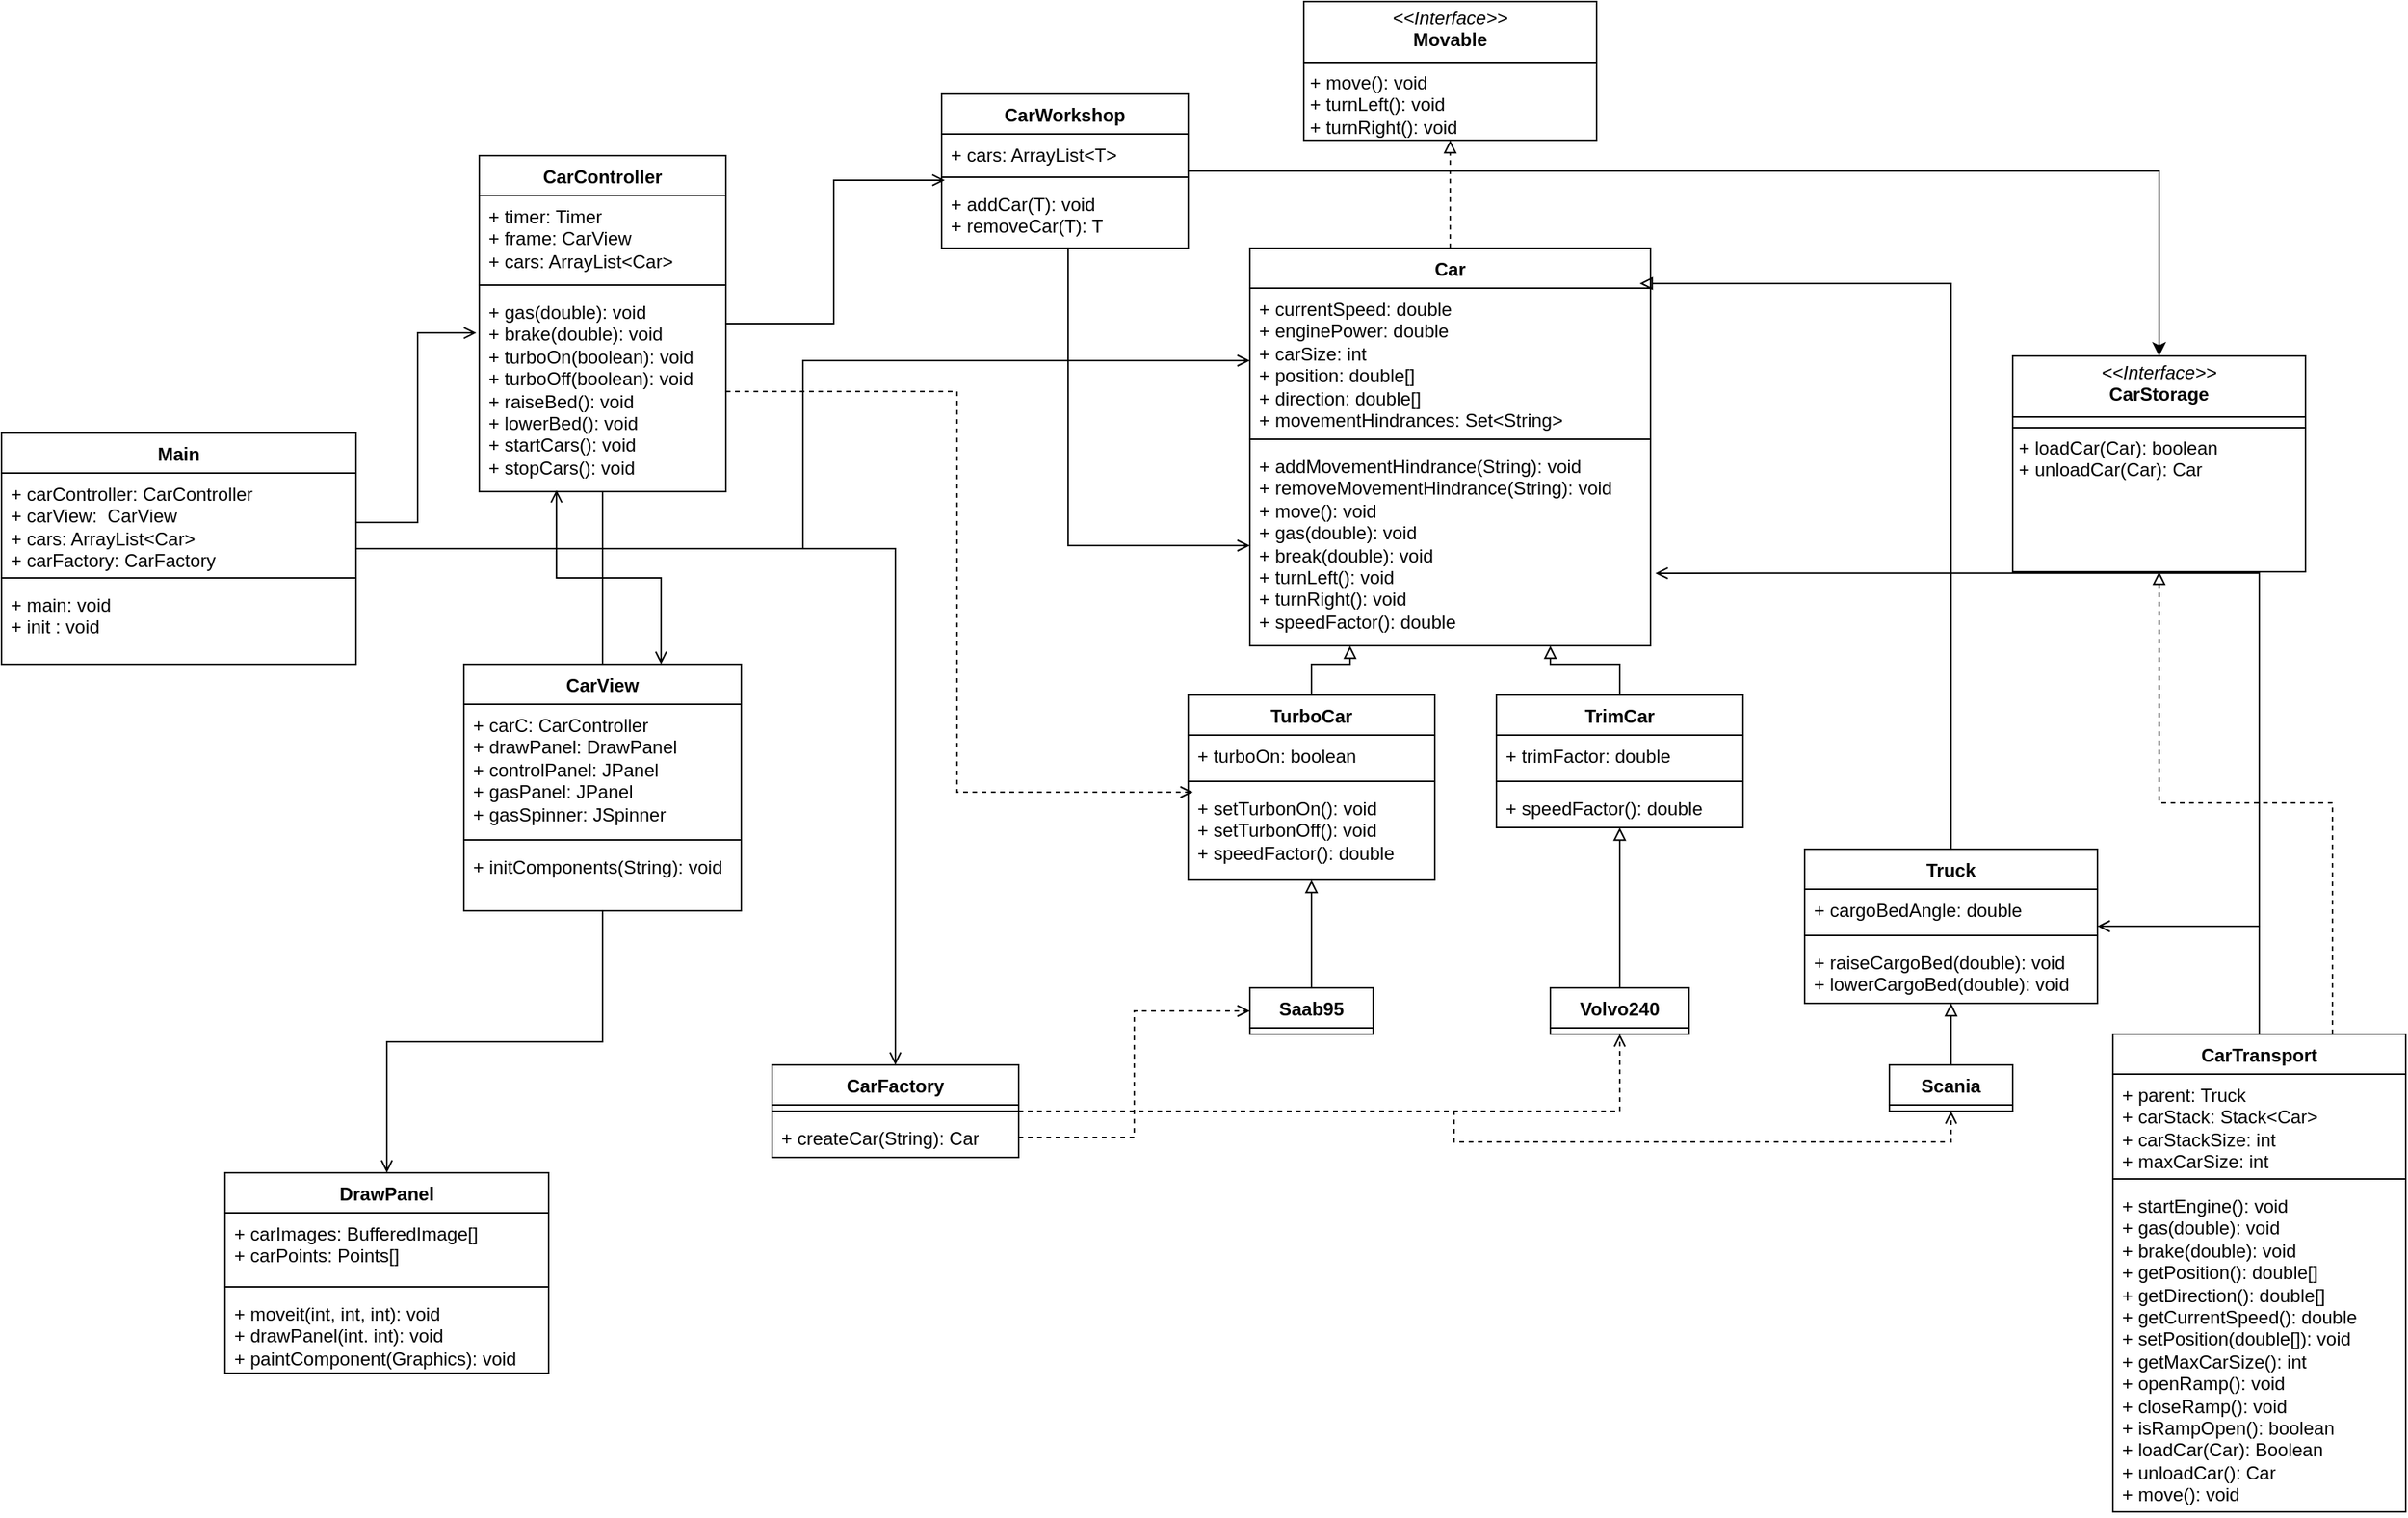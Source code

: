 <mxfile version="26.0.14">
  <diagram name="Page-1" id="e7e014a7-5840-1c2e-5031-d8a46d1fe8dd">
    <mxGraphModel dx="3138" dy="1755" grid="1" gridSize="10" guides="1" tooltips="1" connect="1" arrows="1" fold="1" page="1" pageScale="1" pageWidth="1169" pageHeight="826" background="none" math="0" shadow="0">
      <root>
        <mxCell id="0" />
        <mxCell id="1" parent="0" />
        <mxCell id="U5L8bIT946rRlEJdHNtD-132" style="edgeStyle=orthogonalEdgeStyle;rounded=0;orthogonalLoop=1;jettySize=auto;html=1;exitX=0.5;exitY=0;exitDx=0;exitDy=0;entryX=0.5;entryY=1;entryDx=0;entryDy=0;endArrow=block;endFill=0;dashed=1;" parent="1" source="U5L8bIT946rRlEJdHNtD-73" target="U5L8bIT946rRlEJdHNtD-166" edge="1">
          <mxGeometry relative="1" as="geometry">
            <mxPoint x="570" y="-180" as="targetPoint" />
          </mxGeometry>
        </mxCell>
        <mxCell id="U5L8bIT946rRlEJdHNtD-73" value="Car" style="swimlane;fontStyle=1;align=center;verticalAlign=top;childLayout=stackLayout;horizontal=1;startSize=26;horizontalStack=0;resizeParent=1;resizeParentMax=0;resizeLast=0;collapsible=1;marginBottom=0;whiteSpace=wrap;html=1;" parent="1" vertex="1">
          <mxGeometry x="440" y="-30" width="260" height="258" as="geometry" />
        </mxCell>
        <mxCell id="U5L8bIT946rRlEJdHNtD-74" value="&lt;div&gt;+ currentSpeed: double&lt;/div&gt;&lt;div&gt;+ enginePower: double&lt;/div&gt;&lt;div&gt;+ carSize: int&lt;div&gt;&lt;/div&gt;&lt;div&gt;+ position: double[]&lt;/div&gt;&lt;div&gt;+ direction: double[]&lt;div&gt;+ movementHindrances: Set&amp;lt;String&amp;gt;&lt;/div&gt;&lt;/div&gt;&lt;/div&gt;" style="text;strokeColor=none;fillColor=none;align=left;verticalAlign=top;spacingLeft=4;spacingRight=4;overflow=hidden;rotatable=0;points=[[0,0.5],[1,0.5]];portConstraint=eastwest;whiteSpace=wrap;html=1;" parent="U5L8bIT946rRlEJdHNtD-73" vertex="1">
          <mxGeometry y="26" width="260" height="94" as="geometry" />
        </mxCell>
        <mxCell id="U5L8bIT946rRlEJdHNtD-75" value="" style="line;strokeWidth=1;fillColor=none;align=left;verticalAlign=middle;spacingTop=-1;spacingLeft=3;spacingRight=3;rotatable=0;labelPosition=right;points=[];portConstraint=eastwest;strokeColor=inherit;" parent="U5L8bIT946rRlEJdHNtD-73" vertex="1">
          <mxGeometry y="120" width="260" height="8" as="geometry" />
        </mxCell>
        <mxCell id="U5L8bIT946rRlEJdHNtD-76" value="&lt;div&gt;+ addMovementHindrance(String): void&lt;/div&gt;&lt;div&gt;&lt;div&gt;+ removeMovementHindrance(String): void&lt;br&gt;&lt;div&gt;+ move(): void&lt;/div&gt;&lt;div&gt;&lt;div&gt;+ gas(double): void&lt;/div&gt;&lt;div&gt;&lt;div&gt;+ break(double): void&lt;/div&gt;&lt;div&gt;+ turnLeft(): void&lt;/div&gt;&lt;div&gt;+ turnRight(): void&lt;/div&gt;&lt;/div&gt;+ speedFactor(): double&lt;/div&gt;&lt;/div&gt;&lt;/div&gt;" style="text;strokeColor=none;fillColor=none;align=left;verticalAlign=top;spacingLeft=4;spacingRight=4;overflow=hidden;rotatable=0;points=[[0,0.5],[1,0.5]];portConstraint=eastwest;whiteSpace=wrap;html=1;" parent="U5L8bIT946rRlEJdHNtD-73" vertex="1">
          <mxGeometry y="128" width="260" height="130" as="geometry" />
        </mxCell>
        <mxCell id="U5L8bIT946rRlEJdHNtD-78" value="&lt;div&gt;CarController&lt;/div&gt;" style="swimlane;fontStyle=1;align=center;verticalAlign=top;childLayout=stackLayout;horizontal=1;startSize=26;horizontalStack=0;resizeParent=1;resizeParentMax=0;resizeLast=0;collapsible=1;marginBottom=0;whiteSpace=wrap;html=1;" parent="1" vertex="1">
          <mxGeometry x="-60" y="-90" width="160" height="218" as="geometry" />
        </mxCell>
        <mxCell id="U5L8bIT946rRlEJdHNtD-79" value="&lt;div&gt;+ timer: Timer&lt;/div&gt;&lt;div&gt;+ frame: CarView&lt;/div&gt;&lt;div&gt;+ cars: ArrayList&amp;lt;Car&amp;gt;&lt;/div&gt;" style="text;strokeColor=none;fillColor=none;align=left;verticalAlign=top;spacingLeft=4;spacingRight=4;overflow=hidden;rotatable=0;points=[[0,0.5],[1,0.5]];portConstraint=eastwest;whiteSpace=wrap;html=1;" parent="U5L8bIT946rRlEJdHNtD-78" vertex="1">
          <mxGeometry y="26" width="160" height="54" as="geometry" />
        </mxCell>
        <mxCell id="U5L8bIT946rRlEJdHNtD-80" value="" style="line;strokeWidth=1;fillColor=none;align=left;verticalAlign=middle;spacingTop=-1;spacingLeft=3;spacingRight=3;rotatable=0;labelPosition=right;points=[];portConstraint=eastwest;strokeColor=inherit;" parent="U5L8bIT946rRlEJdHNtD-78" vertex="1">
          <mxGeometry y="80" width="160" height="8" as="geometry" />
        </mxCell>
        <mxCell id="U5L8bIT946rRlEJdHNtD-81" value="&lt;div&gt;+ gas(double): void&lt;/div&gt;&lt;div&gt;+ brake(double): void&lt;/div&gt;&lt;div&gt;+ turboOn(boolean): void&lt;/div&gt;&lt;div&gt;+ turboOff(boolean): void&lt;/div&gt;&lt;div&gt;+ raiseBed(): void&lt;/div&gt;&lt;div&gt;+ lowerBed(): void&lt;/div&gt;&lt;div&gt;+ startCars(): void&lt;/div&gt;&lt;div&gt;+ stopCars(): void&lt;/div&gt;" style="text;strokeColor=none;fillColor=none;align=left;verticalAlign=top;spacingLeft=4;spacingRight=4;overflow=hidden;rotatable=0;points=[[0,0.5],[1,0.5]];portConstraint=eastwest;whiteSpace=wrap;html=1;" parent="U5L8bIT946rRlEJdHNtD-78" vertex="1">
          <mxGeometry y="88" width="160" height="130" as="geometry" />
        </mxCell>
        <mxCell id="U5L8bIT946rRlEJdHNtD-142" style="edgeStyle=orthogonalEdgeStyle;rounded=0;orthogonalLoop=1;jettySize=auto;html=1;exitX=0.5;exitY=0;exitDx=0;exitDy=0;entryX=1;entryY=0.5;entryDx=0;entryDy=0;endArrow=open;endFill=0;" parent="1" source="U5L8bIT946rRlEJdHNtD-86" target="U5L8bIT946rRlEJdHNtD-134" edge="1">
          <mxGeometry relative="1" as="geometry" />
        </mxCell>
        <mxCell id="U5L8bIT946rRlEJdHNtD-146" style="edgeStyle=orthogonalEdgeStyle;rounded=0;orthogonalLoop=1;jettySize=auto;html=1;exitX=0.75;exitY=0;exitDx=0;exitDy=0;endArrow=block;endFill=0;dashed=1;" parent="1" source="U5L8bIT946rRlEJdHNtD-86" target="VItDokl8U09HRBnzPB0M-2" edge="1">
          <mxGeometry relative="1" as="geometry" />
        </mxCell>
        <mxCell id="U5L8bIT946rRlEJdHNtD-86" value="CarTransport" style="swimlane;fontStyle=1;align=center;verticalAlign=top;childLayout=stackLayout;horizontal=1;startSize=26;horizontalStack=0;resizeParent=1;resizeParentMax=0;resizeLast=0;collapsible=1;marginBottom=0;whiteSpace=wrap;html=1;" parent="1" vertex="1">
          <mxGeometry x="1000" y="480" width="190" height="310" as="geometry" />
        </mxCell>
        <mxCell id="U5L8bIT946rRlEJdHNtD-87" value="&lt;div&gt;+ parent: Truck&lt;/div&gt;&lt;div&gt;+ carStack: Stack&amp;lt;Car&amp;gt;&lt;/div&gt;&lt;div&gt;+ carStackSize: int&lt;/div&gt;&lt;div&gt;+ maxCarSize: int&lt;/div&gt;" style="text;strokeColor=none;fillColor=none;align=left;verticalAlign=top;spacingLeft=4;spacingRight=4;overflow=hidden;rotatable=0;points=[[0,0.5],[1,0.5]];portConstraint=eastwest;whiteSpace=wrap;html=1;" parent="U5L8bIT946rRlEJdHNtD-86" vertex="1">
          <mxGeometry y="26" width="190" height="64" as="geometry" />
        </mxCell>
        <mxCell id="U5L8bIT946rRlEJdHNtD-88" value="" style="line;strokeWidth=1;fillColor=none;align=left;verticalAlign=middle;spacingTop=-1;spacingLeft=3;spacingRight=3;rotatable=0;labelPosition=right;points=[];portConstraint=eastwest;strokeColor=inherit;" parent="U5L8bIT946rRlEJdHNtD-86" vertex="1">
          <mxGeometry y="90" width="190" height="8" as="geometry" />
        </mxCell>
        <mxCell id="U5L8bIT946rRlEJdHNtD-89" value="&lt;div&gt;+ startEngine(): void&lt;/div&gt;&lt;div&gt;+ gas(double): void&lt;/div&gt;&lt;div&gt;+ brake(double): void&lt;/div&gt;&lt;div&gt;+ getPosition(): double[]&lt;/div&gt;&lt;div&gt;&lt;div&gt;&lt;/div&gt;&lt;div&gt;+ getDirection(): double[]&lt;/div&gt;&lt;div&gt;&lt;div&gt;&lt;/div&gt;&lt;div&gt;+ getCurrentSpeed(): double&lt;/div&gt;&lt;div&gt;&lt;div&gt;&lt;/div&gt;&lt;div&gt;+ setPosition(double[]): void&lt;/div&gt;+ getMaxCarSize(): int&lt;/div&gt;&lt;div&gt;+ openRamp(): void&lt;/div&gt;&lt;div&gt;+ closeRamp(): void&lt;/div&gt;&lt;div&gt;+ isRampOpen(): boolean&lt;/div&gt;&lt;div&gt;+ loadCar(Car): Boolean&lt;/div&gt;&lt;div&gt;+ unloadCar(): Car&lt;/div&gt;&lt;div&gt;+ move(): void&lt;/div&gt;&lt;/div&gt;&lt;/div&gt;" style="text;strokeColor=none;fillColor=none;align=left;verticalAlign=top;spacingLeft=4;spacingRight=4;overflow=hidden;rotatable=0;points=[[0,0.5],[1,0.5]];portConstraint=eastwest;whiteSpace=wrap;html=1;" parent="U5L8bIT946rRlEJdHNtD-86" vertex="1">
          <mxGeometry y="98" width="190" height="212" as="geometry" />
        </mxCell>
        <mxCell id="gGL1FDJAf9ieCwToNdoj-7" style="edgeStyle=orthogonalEdgeStyle;rounded=0;orthogonalLoop=1;jettySize=auto;html=1;endArrow=open;endFill=0;" parent="1" source="U5L8bIT946rRlEJdHNtD-90" target="U5L8bIT946rRlEJdHNtD-98" edge="1">
          <mxGeometry relative="1" as="geometry" />
        </mxCell>
        <mxCell id="U5L8bIT946rRlEJdHNtD-90" value="CarView" style="swimlane;fontStyle=1;align=center;verticalAlign=top;childLayout=stackLayout;horizontal=1;startSize=26;horizontalStack=0;resizeParent=1;resizeParentMax=0;resizeLast=0;collapsible=1;marginBottom=0;whiteSpace=wrap;html=1;" parent="1" vertex="1">
          <mxGeometry x="-70" y="240" width="180" height="160" as="geometry" />
        </mxCell>
        <mxCell id="U5L8bIT946rRlEJdHNtD-91" value="&lt;div&gt;+ carC: CarController&lt;/div&gt;&lt;div&gt;+ drawPanel: DrawPanel&lt;/div&gt;&lt;div&gt;+ controlPanel: JPanel&lt;/div&gt;&lt;div&gt;&lt;div&gt;+ gasPanel: JPanel&lt;/div&gt;&lt;div&gt;&lt;div&gt;+ gasSpinner: JSpinner&lt;/div&gt;&lt;br&gt;&lt;/div&gt;&lt;/div&gt;" style="text;strokeColor=none;fillColor=none;align=left;verticalAlign=top;spacingLeft=4;spacingRight=4;overflow=hidden;rotatable=0;points=[[0,0.5],[1,0.5]];portConstraint=eastwest;whiteSpace=wrap;html=1;" parent="U5L8bIT946rRlEJdHNtD-90" vertex="1">
          <mxGeometry y="26" width="180" height="84" as="geometry" />
        </mxCell>
        <mxCell id="U5L8bIT946rRlEJdHNtD-92" value="" style="line;strokeWidth=1;fillColor=none;align=left;verticalAlign=middle;spacingTop=-1;spacingLeft=3;spacingRight=3;rotatable=0;labelPosition=right;points=[];portConstraint=eastwest;strokeColor=inherit;" parent="U5L8bIT946rRlEJdHNtD-90" vertex="1">
          <mxGeometry y="110" width="180" height="8" as="geometry" />
        </mxCell>
        <mxCell id="U5L8bIT946rRlEJdHNtD-93" value="&lt;div&gt;+ initComponents(String): void&lt;/div&gt;" style="text;strokeColor=none;fillColor=none;align=left;verticalAlign=top;spacingLeft=4;spacingRight=4;overflow=hidden;rotatable=0;points=[[0,0.5],[1,0.5]];portConstraint=eastwest;whiteSpace=wrap;html=1;" parent="U5L8bIT946rRlEJdHNtD-90" vertex="1">
          <mxGeometry y="118" width="180" height="42" as="geometry" />
        </mxCell>
        <mxCell id="U5L8bIT946rRlEJdHNtD-143" style="edgeStyle=orthogonalEdgeStyle;rounded=0;orthogonalLoop=1;jettySize=auto;html=1;exitX=0.513;exitY=1;exitDx=0;exitDy=0;entryX=0;entryY=0.5;entryDx=0;entryDy=0;endArrow=open;endFill=0;exitPerimeter=0;" parent="1" source="U5L8bIT946rRlEJdHNtD-97" target="U5L8bIT946rRlEJdHNtD-76" edge="1">
          <mxGeometry relative="1" as="geometry">
            <mxPoint x="480" y="180" as="targetPoint" />
          </mxGeometry>
        </mxCell>
        <mxCell id="VItDokl8U09HRBnzPB0M-10" style="edgeStyle=orthogonalEdgeStyle;rounded=0;orthogonalLoop=1;jettySize=auto;html=1;" parent="1" source="U5L8bIT946rRlEJdHNtD-94" target="VItDokl8U09HRBnzPB0M-2" edge="1">
          <mxGeometry relative="1" as="geometry" />
        </mxCell>
        <mxCell id="U5L8bIT946rRlEJdHNtD-94" value="CarWorkshop" style="swimlane;fontStyle=1;align=center;verticalAlign=top;childLayout=stackLayout;horizontal=1;startSize=26;horizontalStack=0;resizeParent=1;resizeParentMax=0;resizeLast=0;collapsible=1;marginBottom=0;whiteSpace=wrap;html=1;" parent="1" vertex="1">
          <mxGeometry x="240" y="-130" width="160" height="100" as="geometry" />
        </mxCell>
        <mxCell id="U5L8bIT946rRlEJdHNtD-95" value="&lt;div&gt;+ cars: ArrayList&amp;lt;T&amp;gt;&lt;/div&gt;" style="text;strokeColor=none;fillColor=none;align=left;verticalAlign=top;spacingLeft=4;spacingRight=4;overflow=hidden;rotatable=0;points=[[0,0.5],[1,0.5]];portConstraint=eastwest;whiteSpace=wrap;html=1;" parent="U5L8bIT946rRlEJdHNtD-94" vertex="1">
          <mxGeometry y="26" width="160" height="24" as="geometry" />
        </mxCell>
        <mxCell id="U5L8bIT946rRlEJdHNtD-96" value="" style="line;strokeWidth=1;fillColor=none;align=left;verticalAlign=middle;spacingTop=-1;spacingLeft=3;spacingRight=3;rotatable=0;labelPosition=right;points=[];portConstraint=eastwest;strokeColor=inherit;" parent="U5L8bIT946rRlEJdHNtD-94" vertex="1">
          <mxGeometry y="50" width="160" height="8" as="geometry" />
        </mxCell>
        <mxCell id="U5L8bIT946rRlEJdHNtD-97" value="&lt;div&gt;+ addCar(T): void&lt;/div&gt;&lt;div&gt;+ removeCar(T): T&lt;/div&gt;" style="text;strokeColor=none;fillColor=none;align=left;verticalAlign=top;spacingLeft=4;spacingRight=4;overflow=hidden;rotatable=0;points=[[0,0.5],[1,0.5]];portConstraint=eastwest;whiteSpace=wrap;html=1;" parent="U5L8bIT946rRlEJdHNtD-94" vertex="1">
          <mxGeometry y="58" width="160" height="42" as="geometry" />
        </mxCell>
        <mxCell id="U5L8bIT946rRlEJdHNtD-98" value="DrawPanel" style="swimlane;fontStyle=1;align=center;verticalAlign=top;childLayout=stackLayout;horizontal=1;startSize=26;horizontalStack=0;resizeParent=1;resizeParentMax=0;resizeLast=0;collapsible=1;marginBottom=0;whiteSpace=wrap;html=1;" parent="1" vertex="1">
          <mxGeometry x="-225" y="570" width="210" height="130" as="geometry" />
        </mxCell>
        <mxCell id="U5L8bIT946rRlEJdHNtD-99" value="&lt;div&gt;+ carImages: BufferedImage[]&lt;/div&gt;&lt;div&gt;+ carPoints: Points[]&lt;/div&gt;" style="text;strokeColor=none;fillColor=none;align=left;verticalAlign=top;spacingLeft=4;spacingRight=4;overflow=hidden;rotatable=0;points=[[0,0.5],[1,0.5]];portConstraint=eastwest;whiteSpace=wrap;html=1;" parent="U5L8bIT946rRlEJdHNtD-98" vertex="1">
          <mxGeometry y="26" width="210" height="44" as="geometry" />
        </mxCell>
        <mxCell id="U5L8bIT946rRlEJdHNtD-100" value="" style="line;strokeWidth=1;fillColor=none;align=left;verticalAlign=middle;spacingTop=-1;spacingLeft=3;spacingRight=3;rotatable=0;labelPosition=right;points=[];portConstraint=eastwest;strokeColor=inherit;" parent="U5L8bIT946rRlEJdHNtD-98" vertex="1">
          <mxGeometry y="70" width="210" height="8" as="geometry" />
        </mxCell>
        <mxCell id="U5L8bIT946rRlEJdHNtD-101" value="&lt;div&gt;+ moveit(int, int, int): void&lt;/div&gt;&lt;div&gt;+ drawPanel(int. int): void&lt;/div&gt;&lt;div&gt;+ paintComponent(Graphics): void&lt;/div&gt;" style="text;strokeColor=none;fillColor=none;align=left;verticalAlign=top;spacingLeft=4;spacingRight=4;overflow=hidden;rotatable=0;points=[[0,0.5],[1,0.5]];portConstraint=eastwest;whiteSpace=wrap;html=1;" parent="U5L8bIT946rRlEJdHNtD-98" vertex="1">
          <mxGeometry y="78" width="210" height="52" as="geometry" />
        </mxCell>
        <mxCell id="U5L8bIT946rRlEJdHNtD-130" style="edgeStyle=orthogonalEdgeStyle;rounded=0;orthogonalLoop=1;jettySize=auto;html=1;exitX=0.5;exitY=0;exitDx=0;exitDy=0;entryX=0.5;entryY=1;entryDx=0;entryDy=0;endArrow=block;endFill=0;" parent="1" source="U5L8bIT946rRlEJdHNtD-103" target="U5L8bIT946rRlEJdHNtD-115" edge="1">
          <mxGeometry relative="1" as="geometry" />
        </mxCell>
        <mxCell id="U5L8bIT946rRlEJdHNtD-103" value="Saab95" style="swimlane;fontStyle=1;align=center;verticalAlign=top;childLayout=stackLayout;horizontal=1;startSize=26;horizontalStack=0;resizeParent=1;resizeParentMax=0;resizeLast=0;collapsible=1;marginBottom=0;whiteSpace=wrap;html=1;" parent="1" vertex="1" collapsed="1">
          <mxGeometry x="440" y="450" width="80" height="30" as="geometry">
            <mxRectangle x="400" y="360" width="160" height="86" as="alternateBounds" />
          </mxGeometry>
        </mxCell>
        <mxCell id="U5L8bIT946rRlEJdHNtD-104" value="+ field: type" style="text;strokeColor=none;fillColor=none;align=left;verticalAlign=top;spacingLeft=4;spacingRight=4;overflow=hidden;rotatable=0;points=[[0,0.5],[1,0.5]];portConstraint=eastwest;whiteSpace=wrap;html=1;" parent="U5L8bIT946rRlEJdHNtD-103" vertex="1">
          <mxGeometry y="26" width="160" height="26" as="geometry" />
        </mxCell>
        <mxCell id="U5L8bIT946rRlEJdHNtD-105" value="" style="line;strokeWidth=1;fillColor=none;align=left;verticalAlign=middle;spacingTop=-1;spacingLeft=3;spacingRight=3;rotatable=0;labelPosition=right;points=[];portConstraint=eastwest;strokeColor=inherit;" parent="U5L8bIT946rRlEJdHNtD-103" vertex="1">
          <mxGeometry y="52" width="160" height="8" as="geometry" />
        </mxCell>
        <mxCell id="U5L8bIT946rRlEJdHNtD-106" value="+ method(type): type" style="text;strokeColor=none;fillColor=none;align=left;verticalAlign=top;spacingLeft=4;spacingRight=4;overflow=hidden;rotatable=0;points=[[0,0.5],[1,0.5]];portConstraint=eastwest;whiteSpace=wrap;html=1;" parent="U5L8bIT946rRlEJdHNtD-103" vertex="1">
          <mxGeometry y="60" width="160" height="26" as="geometry" />
        </mxCell>
        <mxCell id="U5L8bIT946rRlEJdHNtD-140" style="edgeStyle=orthogonalEdgeStyle;rounded=0;orthogonalLoop=1;jettySize=auto;html=1;exitX=0.5;exitY=0;exitDx=0;exitDy=0;entryX=0.5;entryY=1;entryDx=0;entryDy=0;endArrow=block;endFill=0;" parent="1" source="U5L8bIT946rRlEJdHNtD-107" target="U5L8bIT946rRlEJdHNtD-134" edge="1">
          <mxGeometry relative="1" as="geometry" />
        </mxCell>
        <mxCell id="U5L8bIT946rRlEJdHNtD-107" value="Scania" style="swimlane;fontStyle=1;align=center;verticalAlign=top;childLayout=stackLayout;horizontal=1;startSize=26;horizontalStack=0;resizeParent=1;resizeParentMax=0;resizeLast=0;collapsible=1;marginBottom=0;whiteSpace=wrap;html=1;" parent="1" vertex="1" collapsed="1">
          <mxGeometry x="855" y="500" width="80" height="30" as="geometry">
            <mxRectangle x="800" y="480" width="160" height="86" as="alternateBounds" />
          </mxGeometry>
        </mxCell>
        <mxCell id="U5L8bIT946rRlEJdHNtD-108" value="+ field: type" style="text;strokeColor=none;fillColor=none;align=left;verticalAlign=top;spacingLeft=4;spacingRight=4;overflow=hidden;rotatable=0;points=[[0,0.5],[1,0.5]];portConstraint=eastwest;whiteSpace=wrap;html=1;" parent="U5L8bIT946rRlEJdHNtD-107" vertex="1">
          <mxGeometry y="26" width="160" height="26" as="geometry" />
        </mxCell>
        <mxCell id="U5L8bIT946rRlEJdHNtD-109" value="" style="line;strokeWidth=1;fillColor=none;align=left;verticalAlign=middle;spacingTop=-1;spacingLeft=3;spacingRight=3;rotatable=0;labelPosition=right;points=[];portConstraint=eastwest;strokeColor=inherit;" parent="U5L8bIT946rRlEJdHNtD-107" vertex="1">
          <mxGeometry y="52" width="160" height="8" as="geometry" />
        </mxCell>
        <mxCell id="U5L8bIT946rRlEJdHNtD-110" value="+ method(type): type" style="text;strokeColor=none;fillColor=none;align=left;verticalAlign=top;spacingLeft=4;spacingRight=4;overflow=hidden;rotatable=0;points=[[0,0.5],[1,0.5]];portConstraint=eastwest;whiteSpace=wrap;html=1;" parent="U5L8bIT946rRlEJdHNtD-107" vertex="1">
          <mxGeometry y="60" width="160" height="26" as="geometry" />
        </mxCell>
        <mxCell id="U5L8bIT946rRlEJdHNtD-128" style="edgeStyle=orthogonalEdgeStyle;rounded=0;orthogonalLoop=1;jettySize=auto;html=1;exitX=0.5;exitY=0;exitDx=0;exitDy=0;entryX=0.75;entryY=1;entryDx=0;entryDy=0;endArrow=block;endFill=0;" parent="1" source="U5L8bIT946rRlEJdHNtD-111" target="U5L8bIT946rRlEJdHNtD-73" edge="1">
          <mxGeometry relative="1" as="geometry" />
        </mxCell>
        <mxCell id="U5L8bIT946rRlEJdHNtD-111" value="TrimCar" style="swimlane;fontStyle=1;align=center;verticalAlign=top;childLayout=stackLayout;horizontal=1;startSize=26;horizontalStack=0;resizeParent=1;resizeParentMax=0;resizeLast=0;collapsible=1;marginBottom=0;whiteSpace=wrap;html=1;" parent="1" vertex="1">
          <mxGeometry x="600" y="260" width="160" height="86" as="geometry" />
        </mxCell>
        <mxCell id="U5L8bIT946rRlEJdHNtD-112" value="+ trimFactor: double" style="text;strokeColor=none;fillColor=none;align=left;verticalAlign=top;spacingLeft=4;spacingRight=4;overflow=hidden;rotatable=0;points=[[0,0.5],[1,0.5]];portConstraint=eastwest;whiteSpace=wrap;html=1;" parent="U5L8bIT946rRlEJdHNtD-111" vertex="1">
          <mxGeometry y="26" width="160" height="26" as="geometry" />
        </mxCell>
        <mxCell id="U5L8bIT946rRlEJdHNtD-113" value="" style="line;strokeWidth=1;fillColor=none;align=left;verticalAlign=middle;spacingTop=-1;spacingLeft=3;spacingRight=3;rotatable=0;labelPosition=right;points=[];portConstraint=eastwest;strokeColor=inherit;" parent="U5L8bIT946rRlEJdHNtD-111" vertex="1">
          <mxGeometry y="52" width="160" height="8" as="geometry" />
        </mxCell>
        <mxCell id="U5L8bIT946rRlEJdHNtD-114" value="+ speedFactor(): double" style="text;strokeColor=none;fillColor=none;align=left;verticalAlign=top;spacingLeft=4;spacingRight=4;overflow=hidden;rotatable=0;points=[[0,0.5],[1,0.5]];portConstraint=eastwest;whiteSpace=wrap;html=1;" parent="U5L8bIT946rRlEJdHNtD-111" vertex="1">
          <mxGeometry y="60" width="160" height="26" as="geometry" />
        </mxCell>
        <mxCell id="U5L8bIT946rRlEJdHNtD-129" style="edgeStyle=orthogonalEdgeStyle;rounded=0;orthogonalLoop=1;jettySize=auto;html=1;exitX=0.5;exitY=0;exitDx=0;exitDy=0;entryX=0.25;entryY=1;entryDx=0;entryDy=0;endArrow=block;endFill=0;" parent="1" source="U5L8bIT946rRlEJdHNtD-115" target="U5L8bIT946rRlEJdHNtD-73" edge="1">
          <mxGeometry relative="1" as="geometry" />
        </mxCell>
        <mxCell id="U5L8bIT946rRlEJdHNtD-115" value="TurboCar" style="swimlane;fontStyle=1;align=center;verticalAlign=top;childLayout=stackLayout;horizontal=1;startSize=26;horizontalStack=0;resizeParent=1;resizeParentMax=0;resizeLast=0;collapsible=1;marginBottom=0;whiteSpace=wrap;html=1;" parent="1" vertex="1">
          <mxGeometry x="400" y="260" width="160" height="120" as="geometry" />
        </mxCell>
        <mxCell id="U5L8bIT946rRlEJdHNtD-116" value="+ turboOn: boolean" style="text;strokeColor=none;fillColor=none;align=left;verticalAlign=top;spacingLeft=4;spacingRight=4;overflow=hidden;rotatable=0;points=[[0,0.5],[1,0.5]];portConstraint=eastwest;whiteSpace=wrap;html=1;" parent="U5L8bIT946rRlEJdHNtD-115" vertex="1">
          <mxGeometry y="26" width="160" height="26" as="geometry" />
        </mxCell>
        <mxCell id="U5L8bIT946rRlEJdHNtD-117" value="" style="line;strokeWidth=1;fillColor=none;align=left;verticalAlign=middle;spacingTop=-1;spacingLeft=3;spacingRight=3;rotatable=0;labelPosition=right;points=[];portConstraint=eastwest;strokeColor=inherit;" parent="U5L8bIT946rRlEJdHNtD-115" vertex="1">
          <mxGeometry y="52" width="160" height="8" as="geometry" />
        </mxCell>
        <mxCell id="U5L8bIT946rRlEJdHNtD-118" value="&lt;div&gt;+ setTurbonOn(): void&lt;/div&gt;&lt;div&gt;+ setTurbonOff(): void&lt;/div&gt;&lt;div&gt;+ speedFactor(): double&lt;/div&gt;" style="text;strokeColor=none;fillColor=none;align=left;verticalAlign=top;spacingLeft=4;spacingRight=4;overflow=hidden;rotatable=0;points=[[0,0.5],[1,0.5]];portConstraint=eastwest;whiteSpace=wrap;html=1;" parent="U5L8bIT946rRlEJdHNtD-115" vertex="1">
          <mxGeometry y="60" width="160" height="60" as="geometry" />
        </mxCell>
        <mxCell id="U5L8bIT946rRlEJdHNtD-133" style="edgeStyle=orthogonalEdgeStyle;rounded=0;orthogonalLoop=1;jettySize=auto;html=1;exitX=0.5;exitY=0;exitDx=0;exitDy=0;entryX=0.5;entryY=1;entryDx=0;entryDy=0;endArrow=block;endFill=0;" parent="1" source="U5L8bIT946rRlEJdHNtD-119" target="U5L8bIT946rRlEJdHNtD-111" edge="1">
          <mxGeometry relative="1" as="geometry">
            <mxPoint x="690" y="340" as="targetPoint" />
          </mxGeometry>
        </mxCell>
        <mxCell id="U5L8bIT946rRlEJdHNtD-119" value="Volvo240" style="swimlane;fontStyle=1;align=center;verticalAlign=top;childLayout=stackLayout;horizontal=1;startSize=26;horizontalStack=0;resizeParent=1;resizeParentMax=0;resizeLast=0;collapsible=1;marginBottom=0;whiteSpace=wrap;html=1;" parent="1" vertex="1" collapsed="1">
          <mxGeometry x="635" y="450" width="90" height="30" as="geometry">
            <mxRectangle x="600" y="360" width="160" height="86" as="alternateBounds" />
          </mxGeometry>
        </mxCell>
        <mxCell id="U5L8bIT946rRlEJdHNtD-120" value="+ field: type" style="text;strokeColor=none;fillColor=none;align=left;verticalAlign=top;spacingLeft=4;spacingRight=4;overflow=hidden;rotatable=0;points=[[0,0.5],[1,0.5]];portConstraint=eastwest;whiteSpace=wrap;html=1;" parent="U5L8bIT946rRlEJdHNtD-119" vertex="1">
          <mxGeometry y="26" width="160" height="26" as="geometry" />
        </mxCell>
        <mxCell id="U5L8bIT946rRlEJdHNtD-121" value="" style="line;strokeWidth=1;fillColor=none;align=left;verticalAlign=middle;spacingTop=-1;spacingLeft=3;spacingRight=3;rotatable=0;labelPosition=right;points=[];portConstraint=eastwest;strokeColor=inherit;" parent="U5L8bIT946rRlEJdHNtD-119" vertex="1">
          <mxGeometry y="52" width="160" height="8" as="geometry" />
        </mxCell>
        <mxCell id="U5L8bIT946rRlEJdHNtD-122" value="+ method(type): type" style="text;strokeColor=none;fillColor=none;align=left;verticalAlign=top;spacingLeft=4;spacingRight=4;overflow=hidden;rotatable=0;points=[[0,0.5],[1,0.5]];portConstraint=eastwest;whiteSpace=wrap;html=1;" parent="U5L8bIT946rRlEJdHNtD-119" vertex="1">
          <mxGeometry y="60" width="160" height="26" as="geometry" />
        </mxCell>
        <mxCell id="U5L8bIT946rRlEJdHNtD-141" style="edgeStyle=orthogonalEdgeStyle;rounded=0;orthogonalLoop=1;jettySize=auto;html=1;exitX=0.5;exitY=0;exitDx=0;exitDy=0;endArrow=block;endFill=0;entryX=0.973;entryY=-0.032;entryDx=0;entryDy=0;entryPerimeter=0;" parent="1" source="U5L8bIT946rRlEJdHNtD-134" target="U5L8bIT946rRlEJdHNtD-74" edge="1">
          <mxGeometry relative="1" as="geometry" />
        </mxCell>
        <mxCell id="U5L8bIT946rRlEJdHNtD-134" value="Truck" style="swimlane;fontStyle=1;align=center;verticalAlign=top;childLayout=stackLayout;horizontal=1;startSize=26;horizontalStack=0;resizeParent=1;resizeParentMax=0;resizeLast=0;collapsible=1;marginBottom=0;whiteSpace=wrap;html=1;" parent="1" vertex="1">
          <mxGeometry x="800" y="360" width="190" height="100" as="geometry" />
        </mxCell>
        <mxCell id="U5L8bIT946rRlEJdHNtD-135" value="+ cargoBedAngle: double&lt;span style=&quot;white-space: pre;&quot;&gt;&#x9;&lt;/span&gt;" style="text;strokeColor=none;fillColor=none;align=left;verticalAlign=top;spacingLeft=4;spacingRight=4;overflow=hidden;rotatable=0;points=[[0,0.5],[1,0.5]];portConstraint=eastwest;whiteSpace=wrap;html=1;" parent="U5L8bIT946rRlEJdHNtD-134" vertex="1">
          <mxGeometry y="26" width="190" height="26" as="geometry" />
        </mxCell>
        <mxCell id="U5L8bIT946rRlEJdHNtD-136" value="" style="line;strokeWidth=1;fillColor=none;align=left;verticalAlign=middle;spacingTop=-1;spacingLeft=3;spacingRight=3;rotatable=0;labelPosition=right;points=[];portConstraint=eastwest;strokeColor=inherit;" parent="U5L8bIT946rRlEJdHNtD-134" vertex="1">
          <mxGeometry y="52" width="190" height="8" as="geometry" />
        </mxCell>
        <mxCell id="U5L8bIT946rRlEJdHNtD-137" value="&lt;div&gt;+ raiseCargoBed(double): void&lt;br&gt;&lt;/div&gt;&lt;div&gt;+ lowerCargoBed(double): void&lt;/div&gt;" style="text;strokeColor=none;fillColor=none;align=left;verticalAlign=top;spacingLeft=4;spacingRight=4;overflow=hidden;rotatable=0;points=[[0,0.5],[1,0.5]];portConstraint=eastwest;whiteSpace=wrap;html=1;" parent="U5L8bIT946rRlEJdHNtD-134" vertex="1">
          <mxGeometry y="60" width="190" height="40" as="geometry" />
        </mxCell>
        <mxCell id="U5L8bIT946rRlEJdHNtD-166" value="&lt;p style=&quot;margin:0px;margin-top:4px;text-align:center;&quot;&gt;&lt;i&gt;&amp;lt;&amp;lt;Interface&amp;gt;&amp;gt;&lt;/i&gt;&lt;br&gt;&lt;b&gt;Movable&lt;/b&gt;&lt;/p&gt;&lt;hr size=&quot;1&quot; style=&quot;border-style:solid;&quot;&gt;&lt;p style=&quot;margin:0px;margin-left:4px;&quot;&gt;+ move(): void&lt;br&gt;+ turnLeft(): void&lt;br&gt;+ turnRight(): void&lt;/p&gt;" style="verticalAlign=top;align=left;overflow=fill;html=1;whiteSpace=wrap;" parent="1" vertex="1">
          <mxGeometry x="475" y="-190" width="190" height="90" as="geometry" />
        </mxCell>
        <mxCell id="VItDokl8U09HRBnzPB0M-2" value="&lt;p style=&quot;margin:0px;margin-top:4px;text-align:center;&quot;&gt;&lt;i&gt;&amp;lt;&amp;lt;Interface&amp;gt;&amp;gt;&lt;/i&gt;&lt;br&gt;&lt;b&gt;CarStorage&lt;/b&gt;&lt;br&gt;&lt;/p&gt;&lt;hr size=&quot;1&quot; style=&quot;border-style:solid;&quot;&gt;&lt;hr size=&quot;1&quot; style=&quot;border-style:solid;&quot;&gt;&lt;p style=&quot;margin:0px;margin-left:4px;&quot;&gt;+ loadCar(Car): boolean&lt;br&gt;+ unloadCar(Car): Car&lt;br&gt;&lt;/p&gt;" style="verticalAlign=top;align=left;overflow=fill;html=1;whiteSpace=wrap;" parent="1" vertex="1">
          <mxGeometry x="935" y="40" width="190" height="140" as="geometry" />
        </mxCell>
        <mxCell id="VItDokl8U09HRBnzPB0M-13" style="edgeStyle=orthogonalEdgeStyle;rounded=0;orthogonalLoop=1;jettySize=auto;html=1;endArrow=open;endFill=0;" parent="1" source="VItDokl8U09HRBnzPB0M-3" target="U5L8bIT946rRlEJdHNtD-74" edge="1">
          <mxGeometry relative="1" as="geometry" />
        </mxCell>
        <mxCell id="AOWAe443CHjPLsmgRQvE-5" style="edgeStyle=orthogonalEdgeStyle;rounded=0;orthogonalLoop=1;jettySize=auto;html=1;endArrow=open;endFill=0;" edge="1" parent="1" source="VItDokl8U09HRBnzPB0M-3" target="AOWAe443CHjPLsmgRQvE-1">
          <mxGeometry relative="1" as="geometry" />
        </mxCell>
        <mxCell id="VItDokl8U09HRBnzPB0M-3" value="Main" style="swimlane;fontStyle=1;align=center;verticalAlign=top;childLayout=stackLayout;horizontal=1;startSize=26;horizontalStack=0;resizeParent=1;resizeParentMax=0;resizeLast=0;collapsible=1;marginBottom=0;whiteSpace=wrap;html=1;" parent="1" vertex="1">
          <mxGeometry x="-370" y="90" width="230" height="150" as="geometry" />
        </mxCell>
        <mxCell id="VItDokl8U09HRBnzPB0M-4" value="&lt;div&gt;+ carController: CarController&lt;/div&gt;&lt;div&gt;+ carView:&amp;nbsp; CarView&lt;/div&gt;&lt;div&gt;+ cars: ArrayList&amp;lt;Car&amp;gt;&lt;/div&gt;&lt;div&gt;+ carFactory: CarFactory&lt;br&gt;&lt;/div&gt;" style="text;strokeColor=none;fillColor=none;align=left;verticalAlign=top;spacingLeft=4;spacingRight=4;overflow=hidden;rotatable=0;points=[[0,0.5],[1,0.5]];portConstraint=eastwest;whiteSpace=wrap;html=1;" parent="VItDokl8U09HRBnzPB0M-3" vertex="1">
          <mxGeometry y="26" width="230" height="64" as="geometry" />
        </mxCell>
        <mxCell id="VItDokl8U09HRBnzPB0M-5" value="" style="line;strokeWidth=1;fillColor=none;align=left;verticalAlign=middle;spacingTop=-1;spacingLeft=3;spacingRight=3;rotatable=0;labelPosition=right;points=[];portConstraint=eastwest;strokeColor=inherit;" parent="VItDokl8U09HRBnzPB0M-3" vertex="1">
          <mxGeometry y="90" width="230" height="8" as="geometry" />
        </mxCell>
        <mxCell id="VItDokl8U09HRBnzPB0M-6" value="&lt;div&gt;+ main: void&lt;/div&gt;&lt;div&gt;+ init : void&lt;br&gt;&lt;/div&gt;" style="text;strokeColor=none;fillColor=none;align=left;verticalAlign=top;spacingLeft=4;spacingRight=4;overflow=hidden;rotatable=0;points=[[0,0.5],[1,0.5]];portConstraint=eastwest;whiteSpace=wrap;html=1;" parent="VItDokl8U09HRBnzPB0M-3" vertex="1">
          <mxGeometry y="98" width="230" height="52" as="geometry" />
        </mxCell>
        <mxCell id="VItDokl8U09HRBnzPB0M-8" style="edgeStyle=orthogonalEdgeStyle;rounded=0;orthogonalLoop=1;jettySize=auto;html=1;entryX=-0.012;entryY=0.208;entryDx=0;entryDy=0;entryPerimeter=0;startArrow=none;startFill=0;endArrow=open;endFill=0;" parent="1" source="VItDokl8U09HRBnzPB0M-4" target="U5L8bIT946rRlEJdHNtD-81" edge="1">
          <mxGeometry relative="1" as="geometry" />
        </mxCell>
        <mxCell id="VItDokl8U09HRBnzPB0M-12" style="edgeStyle=orthogonalEdgeStyle;rounded=0;orthogonalLoop=1;jettySize=auto;html=1;entryX=1.012;entryY=0.638;entryDx=0;entryDy=0;entryPerimeter=0;endArrow=open;endFill=0;" parent="1" source="U5L8bIT946rRlEJdHNtD-86" target="U5L8bIT946rRlEJdHNtD-76" edge="1">
          <mxGeometry relative="1" as="geometry" />
        </mxCell>
        <mxCell id="AOWAe443CHjPLsmgRQvE-9" style="edgeStyle=orthogonalEdgeStyle;rounded=0;orthogonalLoop=1;jettySize=auto;html=1;entryX=0.5;entryY=1;entryDx=0;entryDy=0;dashed=1;endArrow=open;endFill=0;" edge="1" parent="1" source="AOWAe443CHjPLsmgRQvE-1" target="U5L8bIT946rRlEJdHNtD-119">
          <mxGeometry relative="1" as="geometry" />
        </mxCell>
        <mxCell id="AOWAe443CHjPLsmgRQvE-10" style="edgeStyle=orthogonalEdgeStyle;rounded=0;orthogonalLoop=1;jettySize=auto;html=1;entryX=0.5;entryY=1;entryDx=0;entryDy=0;dashed=1;endArrow=open;endFill=0;" edge="1" parent="1" source="AOWAe443CHjPLsmgRQvE-1" target="U5L8bIT946rRlEJdHNtD-107">
          <mxGeometry relative="1" as="geometry" />
        </mxCell>
        <mxCell id="AOWAe443CHjPLsmgRQvE-1" value="CarFactory" style="swimlane;fontStyle=1;align=center;verticalAlign=top;childLayout=stackLayout;horizontal=1;startSize=26;horizontalStack=0;resizeParent=1;resizeParentMax=0;resizeLast=0;collapsible=1;marginBottom=0;whiteSpace=wrap;html=1;" vertex="1" parent="1">
          <mxGeometry x="130" y="500" width="160" height="60" as="geometry" />
        </mxCell>
        <mxCell id="AOWAe443CHjPLsmgRQvE-3" value="" style="line;strokeWidth=1;fillColor=none;align=left;verticalAlign=middle;spacingTop=-1;spacingLeft=3;spacingRight=3;rotatable=0;labelPosition=right;points=[];portConstraint=eastwest;strokeColor=inherit;" vertex="1" parent="AOWAe443CHjPLsmgRQvE-1">
          <mxGeometry y="26" width="160" height="8" as="geometry" />
        </mxCell>
        <mxCell id="AOWAe443CHjPLsmgRQvE-4" value="+ createCar(String): Car" style="text;strokeColor=none;fillColor=none;align=left;verticalAlign=top;spacingLeft=4;spacingRight=4;overflow=hidden;rotatable=0;points=[[0,0.5],[1,0.5]];portConstraint=eastwest;whiteSpace=wrap;html=1;" vertex="1" parent="AOWAe443CHjPLsmgRQvE-1">
          <mxGeometry y="34" width="160" height="26" as="geometry" />
        </mxCell>
        <mxCell id="AOWAe443CHjPLsmgRQvE-6" style="edgeStyle=orthogonalEdgeStyle;rounded=0;orthogonalLoop=1;jettySize=auto;html=1;entryX=0;entryY=0.5;entryDx=0;entryDy=0;dashed=1;endArrow=open;endFill=0;" edge="1" parent="1" source="AOWAe443CHjPLsmgRQvE-4" target="U5L8bIT946rRlEJdHNtD-103">
          <mxGeometry relative="1" as="geometry" />
        </mxCell>
        <mxCell id="AOWAe443CHjPLsmgRQvE-12" style="edgeStyle=orthogonalEdgeStyle;rounded=0;orthogonalLoop=1;jettySize=auto;html=1;entryX=0.711;entryY=0;entryDx=0;entryDy=0;entryPerimeter=0;endArrow=open;endFill=0;" edge="1" parent="1" source="U5L8bIT946rRlEJdHNtD-78" target="U5L8bIT946rRlEJdHNtD-90">
          <mxGeometry relative="1" as="geometry" />
        </mxCell>
        <mxCell id="AOWAe443CHjPLsmgRQvE-13" style="edgeStyle=orthogonalEdgeStyle;rounded=0;orthogonalLoop=1;jettySize=auto;html=1;entryX=0.313;entryY=0.992;entryDx=0;entryDy=0;entryPerimeter=0;endArrow=open;endFill=0;" edge="1" parent="1" source="U5L8bIT946rRlEJdHNtD-90" target="U5L8bIT946rRlEJdHNtD-81">
          <mxGeometry relative="1" as="geometry" />
        </mxCell>
        <mxCell id="AOWAe443CHjPLsmgRQvE-20" style="edgeStyle=orthogonalEdgeStyle;rounded=0;orthogonalLoop=1;jettySize=auto;html=1;entryX=0.019;entryY=0.05;entryDx=0;entryDy=0;entryPerimeter=0;endArrow=open;endFill=0;dashed=1;" edge="1" parent="1" source="U5L8bIT946rRlEJdHNtD-81" target="U5L8bIT946rRlEJdHNtD-118">
          <mxGeometry relative="1" as="geometry" />
        </mxCell>
        <mxCell id="AOWAe443CHjPLsmgRQvE-21" style="edgeStyle=orthogonalEdgeStyle;rounded=0;orthogonalLoop=1;jettySize=auto;html=1;entryX=0.013;entryY=-0.048;entryDx=0;entryDy=0;entryPerimeter=0;endArrow=open;endFill=0;" edge="1" parent="1" source="U5L8bIT946rRlEJdHNtD-78" target="U5L8bIT946rRlEJdHNtD-97">
          <mxGeometry relative="1" as="geometry" />
        </mxCell>
      </root>
    </mxGraphModel>
  </diagram>
</mxfile>
